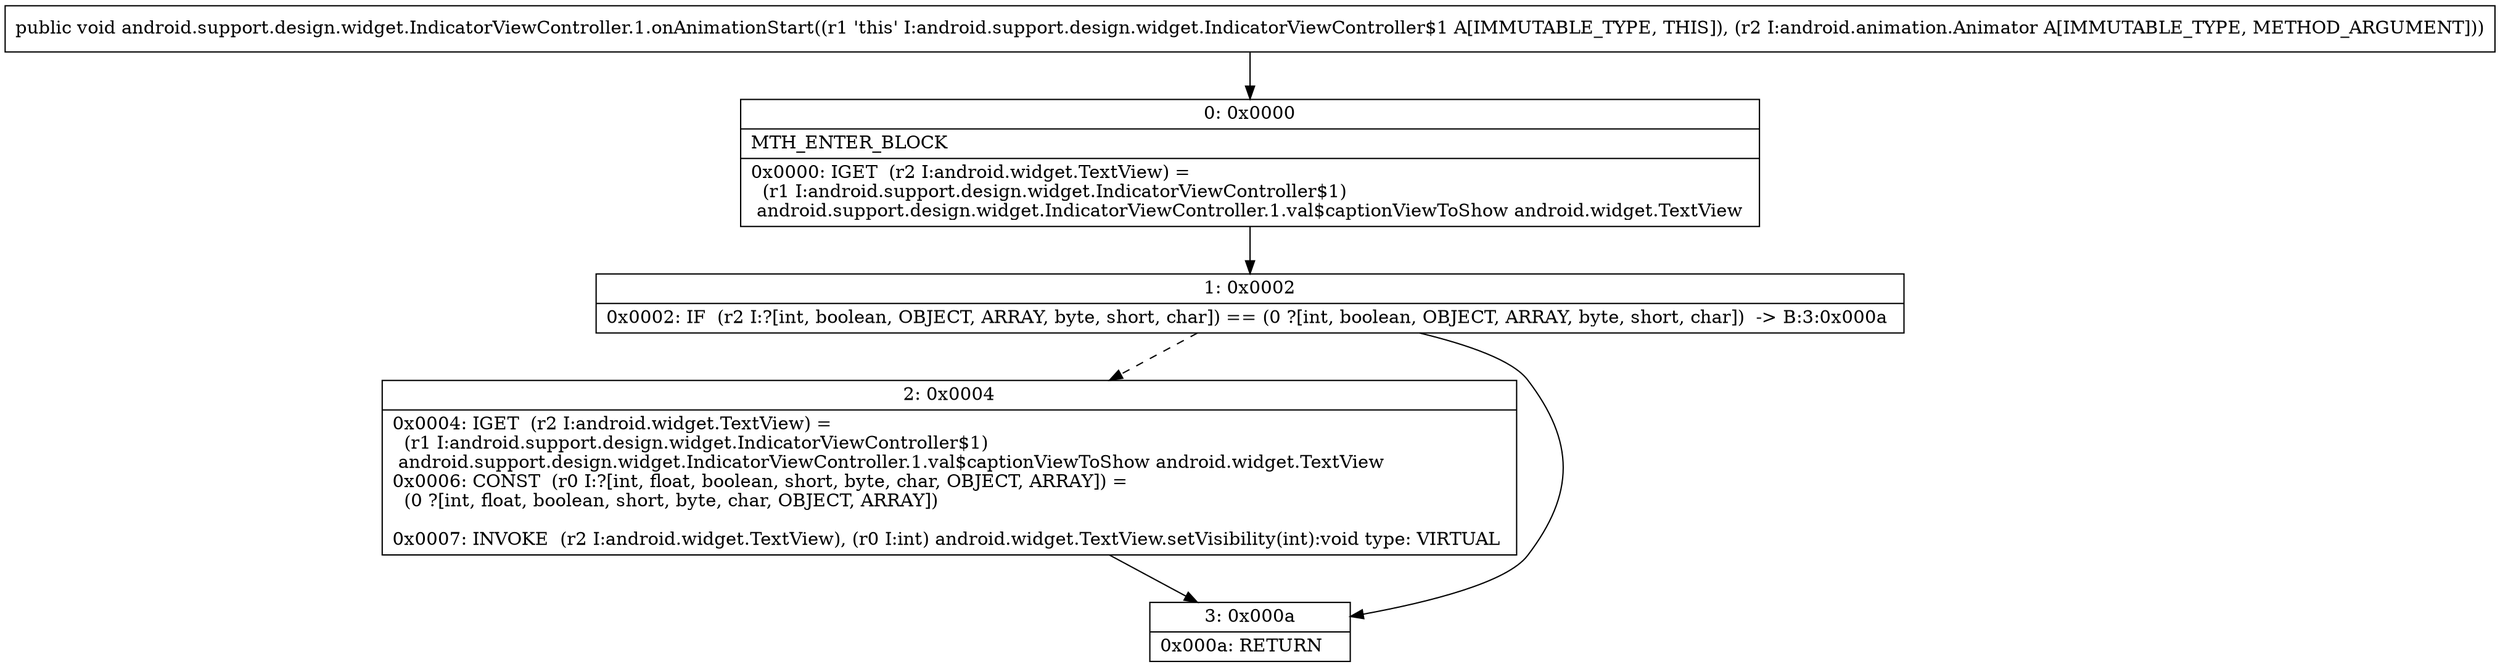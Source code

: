 digraph "CFG forandroid.support.design.widget.IndicatorViewController.1.onAnimationStart(Landroid\/animation\/Animator;)V" {
Node_0 [shape=record,label="{0\:\ 0x0000|MTH_ENTER_BLOCK\l|0x0000: IGET  (r2 I:android.widget.TextView) = \l  (r1 I:android.support.design.widget.IndicatorViewController$1)\l android.support.design.widget.IndicatorViewController.1.val$captionViewToShow android.widget.TextView \l}"];
Node_1 [shape=record,label="{1\:\ 0x0002|0x0002: IF  (r2 I:?[int, boolean, OBJECT, ARRAY, byte, short, char]) == (0 ?[int, boolean, OBJECT, ARRAY, byte, short, char])  \-\> B:3:0x000a \l}"];
Node_2 [shape=record,label="{2\:\ 0x0004|0x0004: IGET  (r2 I:android.widget.TextView) = \l  (r1 I:android.support.design.widget.IndicatorViewController$1)\l android.support.design.widget.IndicatorViewController.1.val$captionViewToShow android.widget.TextView \l0x0006: CONST  (r0 I:?[int, float, boolean, short, byte, char, OBJECT, ARRAY]) = \l  (0 ?[int, float, boolean, short, byte, char, OBJECT, ARRAY])\l \l0x0007: INVOKE  (r2 I:android.widget.TextView), (r0 I:int) android.widget.TextView.setVisibility(int):void type: VIRTUAL \l}"];
Node_3 [shape=record,label="{3\:\ 0x000a|0x000a: RETURN   \l}"];
MethodNode[shape=record,label="{public void android.support.design.widget.IndicatorViewController.1.onAnimationStart((r1 'this' I:android.support.design.widget.IndicatorViewController$1 A[IMMUTABLE_TYPE, THIS]), (r2 I:android.animation.Animator A[IMMUTABLE_TYPE, METHOD_ARGUMENT])) }"];
MethodNode -> Node_0;
Node_0 -> Node_1;
Node_1 -> Node_2[style=dashed];
Node_1 -> Node_3;
Node_2 -> Node_3;
}

